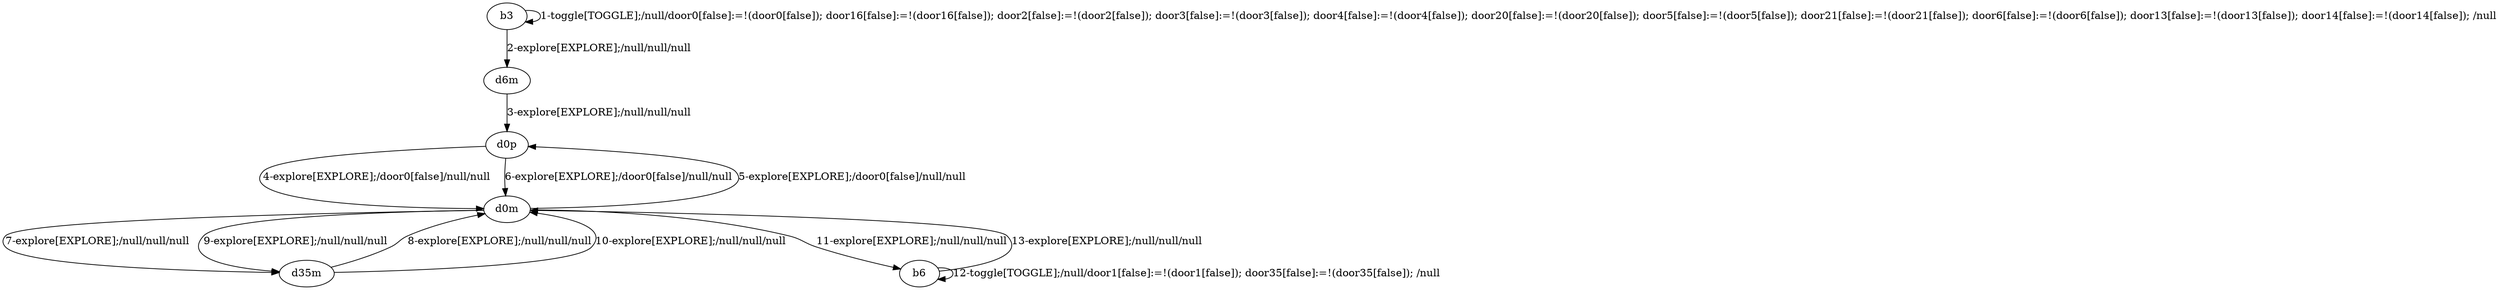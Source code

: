 # Total number of goals covered by this test: 1
# d0m --> d0p

digraph g {
"b3" -> "b3" [label = "1-toggle[TOGGLE];/null/door0[false]:=!(door0[false]); door16[false]:=!(door16[false]); door2[false]:=!(door2[false]); door3[false]:=!(door3[false]); door4[false]:=!(door4[false]); door20[false]:=!(door20[false]); door5[false]:=!(door5[false]); door21[false]:=!(door21[false]); door6[false]:=!(door6[false]); door13[false]:=!(door13[false]); door14[false]:=!(door14[false]); /null"];
"b3" -> "d6m" [label = "2-explore[EXPLORE];/null/null/null"];
"d6m" -> "d0p" [label = "3-explore[EXPLORE];/null/null/null"];
"d0p" -> "d0m" [label = "4-explore[EXPLORE];/door0[false]/null/null"];
"d0m" -> "d0p" [label = "5-explore[EXPLORE];/door0[false]/null/null"];
"d0p" -> "d0m" [label = "6-explore[EXPLORE];/door0[false]/null/null"];
"d0m" -> "d35m" [label = "7-explore[EXPLORE];/null/null/null"];
"d35m" -> "d0m" [label = "8-explore[EXPLORE];/null/null/null"];
"d0m" -> "d35m" [label = "9-explore[EXPLORE];/null/null/null"];
"d35m" -> "d0m" [label = "10-explore[EXPLORE];/null/null/null"];
"d0m" -> "b6" [label = "11-explore[EXPLORE];/null/null/null"];
"b6" -> "b6" [label = "12-toggle[TOGGLE];/null/door1[false]:=!(door1[false]); door35[false]:=!(door35[false]); /null"];
"b6" -> "d0m" [label = "13-explore[EXPLORE];/null/null/null"];
}